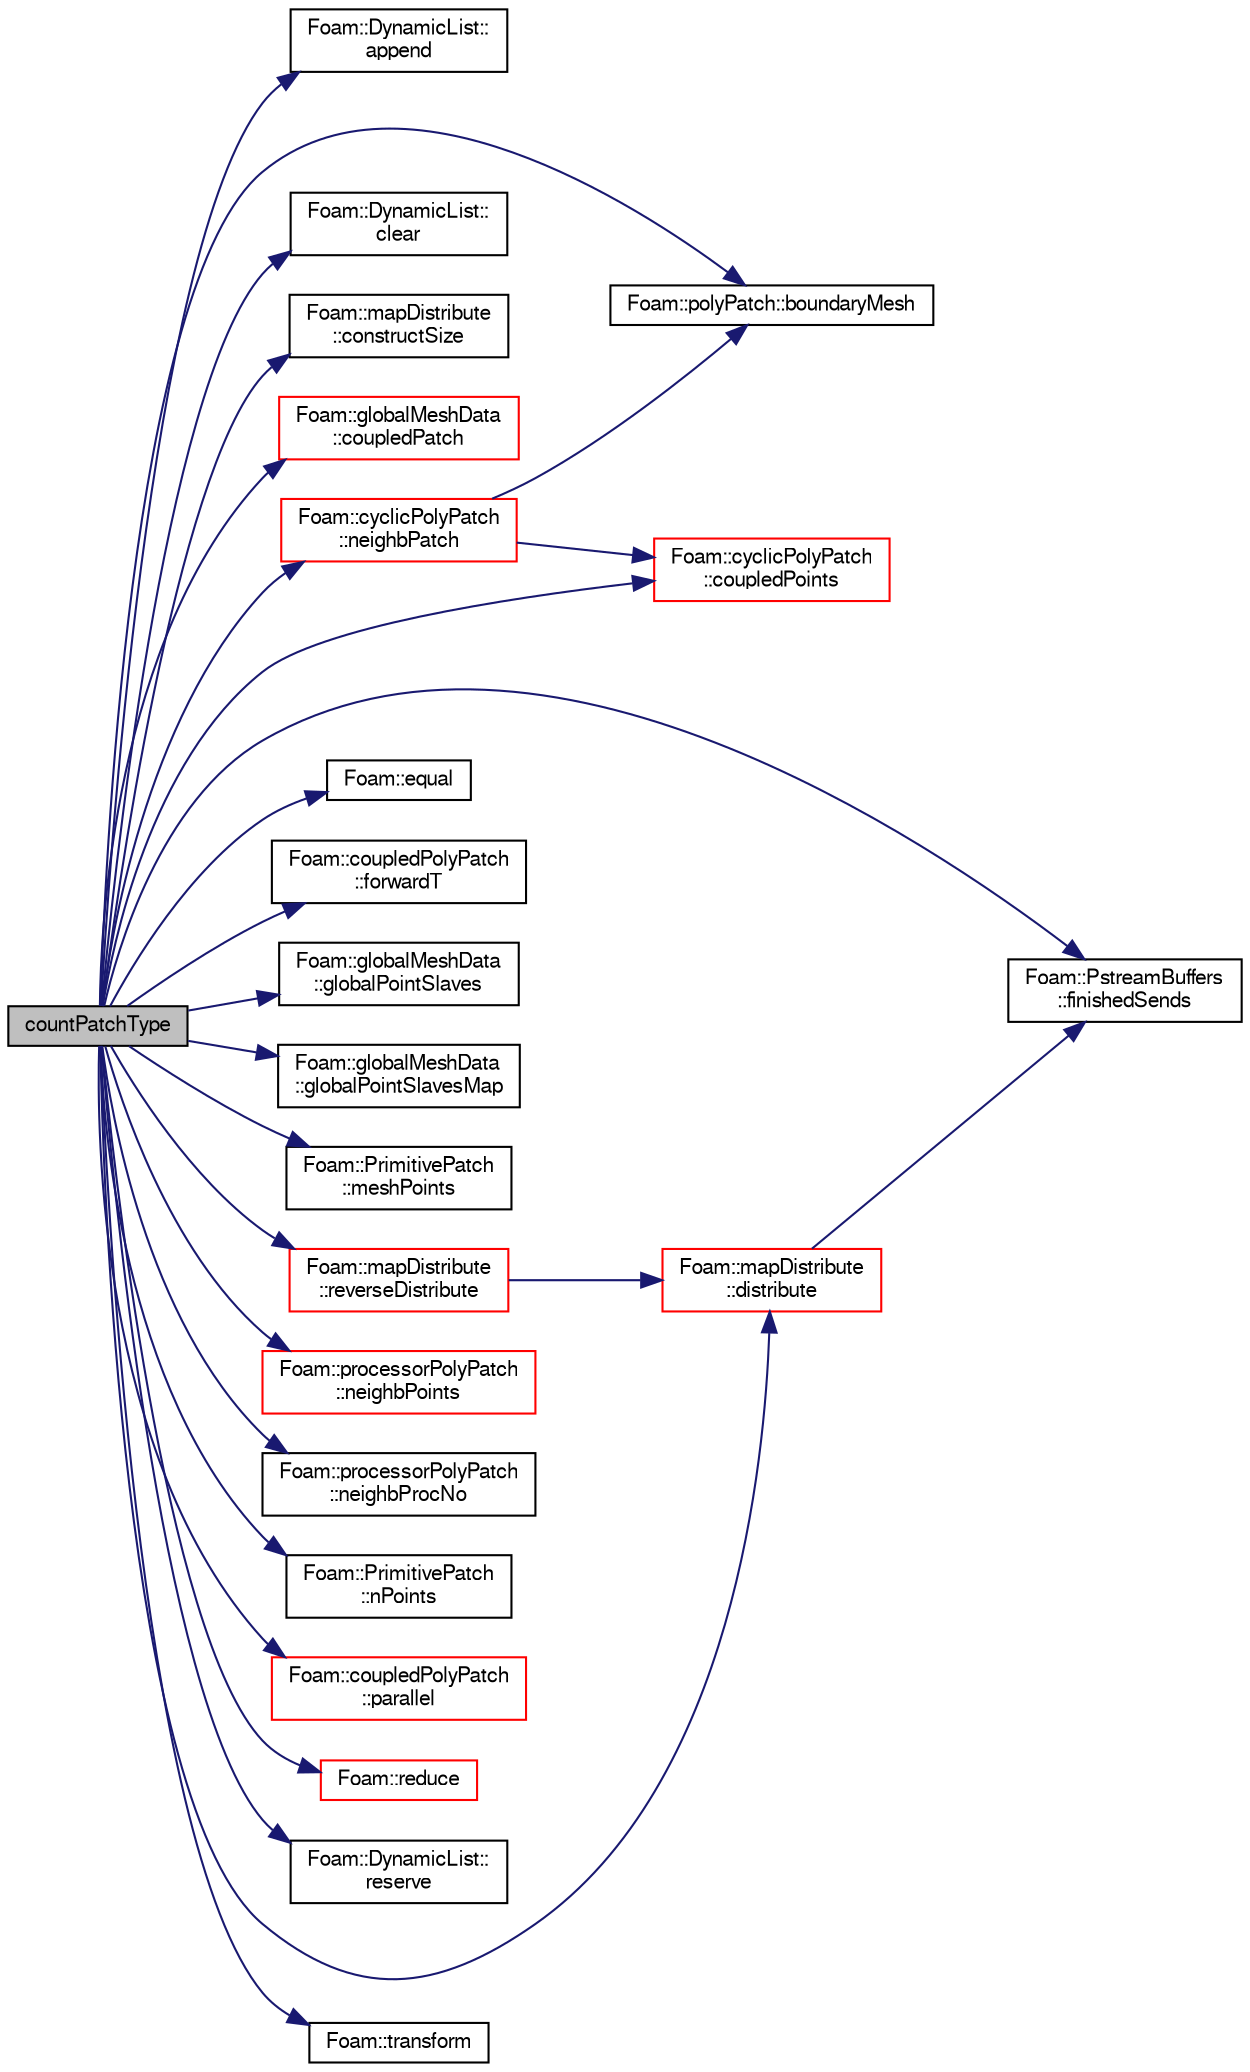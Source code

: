 digraph "countPatchType"
{
  bgcolor="transparent";
  edge [fontname="FreeSans",fontsize="10",labelfontname="FreeSans",labelfontsize="10"];
  node [fontname="FreeSans",fontsize="10",shape=record];
  rankdir="LR";
  Node322 [label="countPatchType",height=0.2,width=0.4,color="black", fillcolor="grey75", style="filled", fontcolor="black"];
  Node322 -> Node323 [color="midnightblue",fontsize="10",style="solid",fontname="FreeSans"];
  Node323 [label="Foam::DynamicList::\lappend",height=0.2,width=0.4,color="black",URL="$a25890.html#a7b67b42af715604376ad63a681dee6d8",tooltip="Append an element at the end of the list. "];
  Node322 -> Node324 [color="midnightblue",fontsize="10",style="solid",fontname="FreeSans"];
  Node324 [label="Foam::polyPatch::boundaryMesh",height=0.2,width=0.4,color="black",URL="$a27478.html#a729e6b97bfa357ec46f60ff7f2e7779a",tooltip="Return boundaryMesh reference. "];
  Node322 -> Node325 [color="midnightblue",fontsize="10",style="solid",fontname="FreeSans"];
  Node325 [label="Foam::DynamicList::\lclear",height=0.2,width=0.4,color="black",URL="$a25890.html#ac8bb3912a3ce86b15842e79d0b421204",tooltip="Clear the addressed list, i.e. set the size to zero. "];
  Node322 -> Node326 [color="midnightblue",fontsize="10",style="solid",fontname="FreeSans"];
  Node326 [label="Foam::mapDistribute\l::constructSize",height=0.2,width=0.4,color="black",URL="$a27362.html#aafa5c5eaac08986c309d43bb80c2ab1f",tooltip="Constructed data size. "];
  Node322 -> Node327 [color="midnightblue",fontsize="10",style="solid",fontname="FreeSans"];
  Node327 [label="Foam::globalMeshData\l::coupledPatch",height=0.2,width=0.4,color="red",URL="$a27334.html#adbf1d40edb1a4d9d7175cc03028a82e7",tooltip="Return patch of all coupled faces. "];
  Node322 -> Node382 [color="midnightblue",fontsize="10",style="solid",fontname="FreeSans"];
  Node382 [label="Foam::cyclicPolyPatch\l::coupledPoints",height=0.2,width=0.4,color="red",URL="$a27434.html#a5fe7e338f4cce109200c99d7edd61df4",tooltip="Return connected points (from patch local to neighbour patch local) "];
  Node322 -> Node392 [color="midnightblue",fontsize="10",style="solid",fontname="FreeSans"];
  Node392 [label="Foam::mapDistribute\l::distribute",height=0.2,width=0.4,color="red",URL="$a27362.html#a33e0f8481eb68bf011731ec98e8f7c65",tooltip="Distribute data. Note:schedule only used for Pstream::scheduled. "];
  Node392 -> Node395 [color="midnightblue",fontsize="10",style="solid",fontname="FreeSans"];
  Node395 [label="Foam::PstreamBuffers\l::finishedSends",height=0.2,width=0.4,color="black",URL="$a26254.html#a9a9e71480e6b0d1b6d8ef3450eb576ce",tooltip="Mark all sends as having been done. This will start receives. "];
  Node322 -> Node398 [color="midnightblue",fontsize="10",style="solid",fontname="FreeSans"];
  Node398 [label="Foam::equal",height=0.2,width=0.4,color="black",URL="$a21124.html#a0ed9ee813cd2f52f84744f4b69b370f3"];
  Node322 -> Node395 [color="midnightblue",fontsize="10",style="solid",fontname="FreeSans"];
  Node322 -> Node399 [color="midnightblue",fontsize="10",style="solid",fontname="FreeSans"];
  Node399 [label="Foam::coupledPolyPatch\l::forwardT",height=0.2,width=0.4,color="black",URL="$a27426.html#ae135c648b81be5732b7634127e41608d",tooltip="Return face transformation tensor. "];
  Node322 -> Node400 [color="midnightblue",fontsize="10",style="solid",fontname="FreeSans"];
  Node400 [label="Foam::globalMeshData\l::globalPointSlaves",height=0.2,width=0.4,color="black",URL="$a27334.html#abd6bb511169e3569e1a9b3e6aa050e4f"];
  Node322 -> Node401 [color="midnightblue",fontsize="10",style="solid",fontname="FreeSans"];
  Node401 [label="Foam::globalMeshData\l::globalPointSlavesMap",height=0.2,width=0.4,color="black",URL="$a27334.html#a747bfe0f5583f76d7691018964bf660e"];
  Node322 -> Node402 [color="midnightblue",fontsize="10",style="solid",fontname="FreeSans"];
  Node402 [label="Foam::PrimitivePatch\l::meshPoints",height=0.2,width=0.4,color="black",URL="$a27538.html#a52e3a457780fe74b31d39dc046bce1d8",tooltip="Return labelList of mesh points in patch. They are constructed. "];
  Node322 -> Node403 [color="midnightblue",fontsize="10",style="solid",fontname="FreeSans"];
  Node403 [label="Foam::cyclicPolyPatch\l::neighbPatch",height=0.2,width=0.4,color="red",URL="$a27434.html#a25d2f0ac438fefb7307d924d17ae6248"];
  Node403 -> Node324 [color="midnightblue",fontsize="10",style="solid",fontname="FreeSans"];
  Node403 -> Node382 [color="midnightblue",fontsize="10",style="solid",fontname="FreeSans"];
  Node322 -> Node455 [color="midnightblue",fontsize="10",style="solid",fontname="FreeSans"];
  Node455 [label="Foam::processorPolyPatch\l::neighbPoints",height=0.2,width=0.4,color="red",URL="$a27454.html#a5b8a0b8b1b53b3b5b15e58da7b789d08",tooltip="Return neighbour point labels. WIP. "];
  Node322 -> Node456 [color="midnightblue",fontsize="10",style="solid",fontname="FreeSans"];
  Node456 [label="Foam::processorPolyPatch\l::neighbProcNo",height=0.2,width=0.4,color="black",URL="$a27454.html#a4d1aa3e127a8e181c7927147575928d3",tooltip="Return neigbour processor number. "];
  Node322 -> Node457 [color="midnightblue",fontsize="10",style="solid",fontname="FreeSans"];
  Node457 [label="Foam::PrimitivePatch\l::nPoints",height=0.2,width=0.4,color="black",URL="$a27538.html#a1c886a784a597459dbf2d9470798e9dd",tooltip="Return number of points supporting patch faces. "];
  Node322 -> Node458 [color="midnightblue",fontsize="10",style="solid",fontname="FreeSans"];
  Node458 [label="Foam::coupledPolyPatch\l::parallel",height=0.2,width=0.4,color="red",URL="$a27426.html#a6f2ad23016ecf05385032d2ea2fea27d",tooltip="Are the cyclic planes parallel. "];
  Node322 -> Node422 [color="midnightblue",fontsize="10",style="solid",fontname="FreeSans"];
  Node422 [label="Foam::reduce",height=0.2,width=0.4,color="red",URL="$a21124.html#a7ffd6af4acc2eb9ba72ee296b5ecda23"];
  Node322 -> Node460 [color="midnightblue",fontsize="10",style="solid",fontname="FreeSans"];
  Node460 [label="Foam::DynamicList::\lreserve",height=0.2,width=0.4,color="black",URL="$a25890.html#a7294bcb6d8983466db362b4acf6e72ec",tooltip="Reserve allocation space for at least this size. "];
  Node322 -> Node461 [color="midnightblue",fontsize="10",style="solid",fontname="FreeSans"];
  Node461 [label="Foam::mapDistribute\l::reverseDistribute",height=0.2,width=0.4,color="red",URL="$a27362.html#af4843479bbb5ce26fab0dbefd525c410",tooltip="Reverse distribute data using default commsType. "];
  Node461 -> Node392 [color="midnightblue",fontsize="10",style="solid",fontname="FreeSans"];
  Node322 -> Node443 [color="midnightblue",fontsize="10",style="solid",fontname="FreeSans"];
  Node443 [label="Foam::transform",height=0.2,width=0.4,color="black",URL="$a21124.html#a919915170941701c1223291531ad010c"];
}
